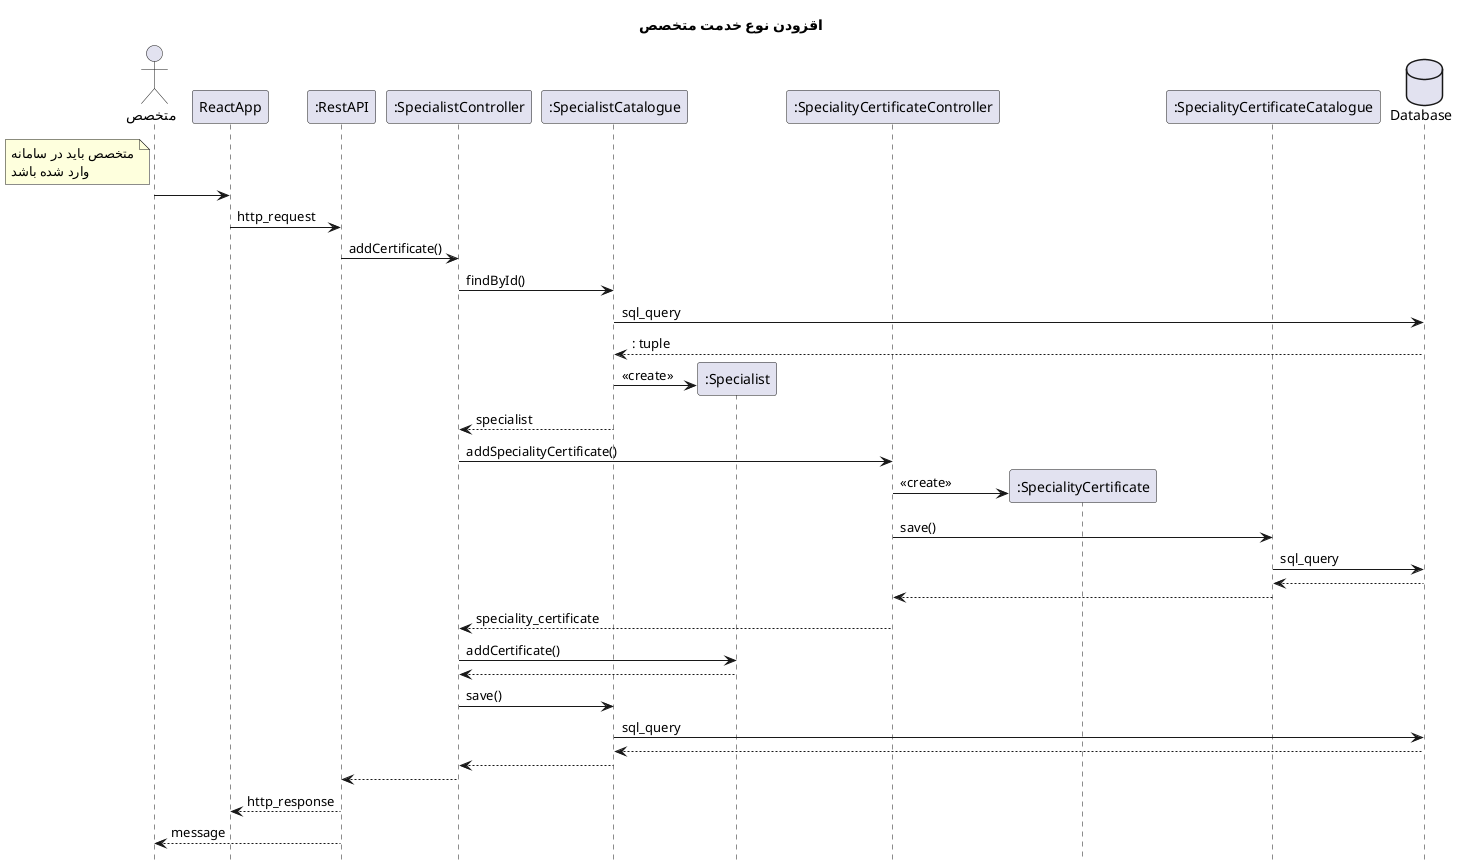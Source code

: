 @startuml logout
' TODO: check speciality does exist
hide footbox
title "اقزودن نوع خدمت متخصص"
actor       "متخصص" as user
participant ReactApp
participant ":RestAPI" as RestAPI
participant ":SpecialistController" as SpecialistController
participant ":SpecialistCatalogue" as SpecialistCatalogue
participant ":Specialist" as Specialist
participant ":SpecialityCertificateController" as SpecialityCertificateController
participant ":SpecialityCertificate" as SpecialityCertificate
participant ":SpecialityCertificateCatalogue" as SpecialityCertificateCatalogue
database Database

note left of user
    متخصص باید در سامانه
    وارد شده باشد
end note

user -> ReactApp: 
ReactApp -> RestAPI : http_request
RestAPI -> SpecialistController : addCertificate()
SpecialistController -> SpecialistCatalogue : findById()
SpecialistCatalogue -> Database: sql_query
return: tuple
SpecialistCatalogue -> Specialist ** :<<create>>
SpecialistCatalogue --> SpecialistController : specialist
SpecialistController -> SpecialityCertificateController: addSpecialityCertificate()
SpecialityCertificateController -> SpecialityCertificate ** :<<create>>
SpecialityCertificateController -> SpecialityCertificateCatalogue : save()
SpecialityCertificateCatalogue -> Database: sql_query
return
SpecialityCertificateCatalogue --> SpecialityCertificateController
SpecialityCertificateController --> SpecialistController: speciality_certificate
SpecialistController -> Specialist : addCertificate()
return
SpecialistController -> SpecialistCatalogue: save()
SpecialistCatalogue ->Database: sql_query
return
SpecialistCatalogue --> SpecialistController
SpecialistController --> RestAPI
RestAPI --> ReactApp : http_response
RestAPI --> user: message

@enduml